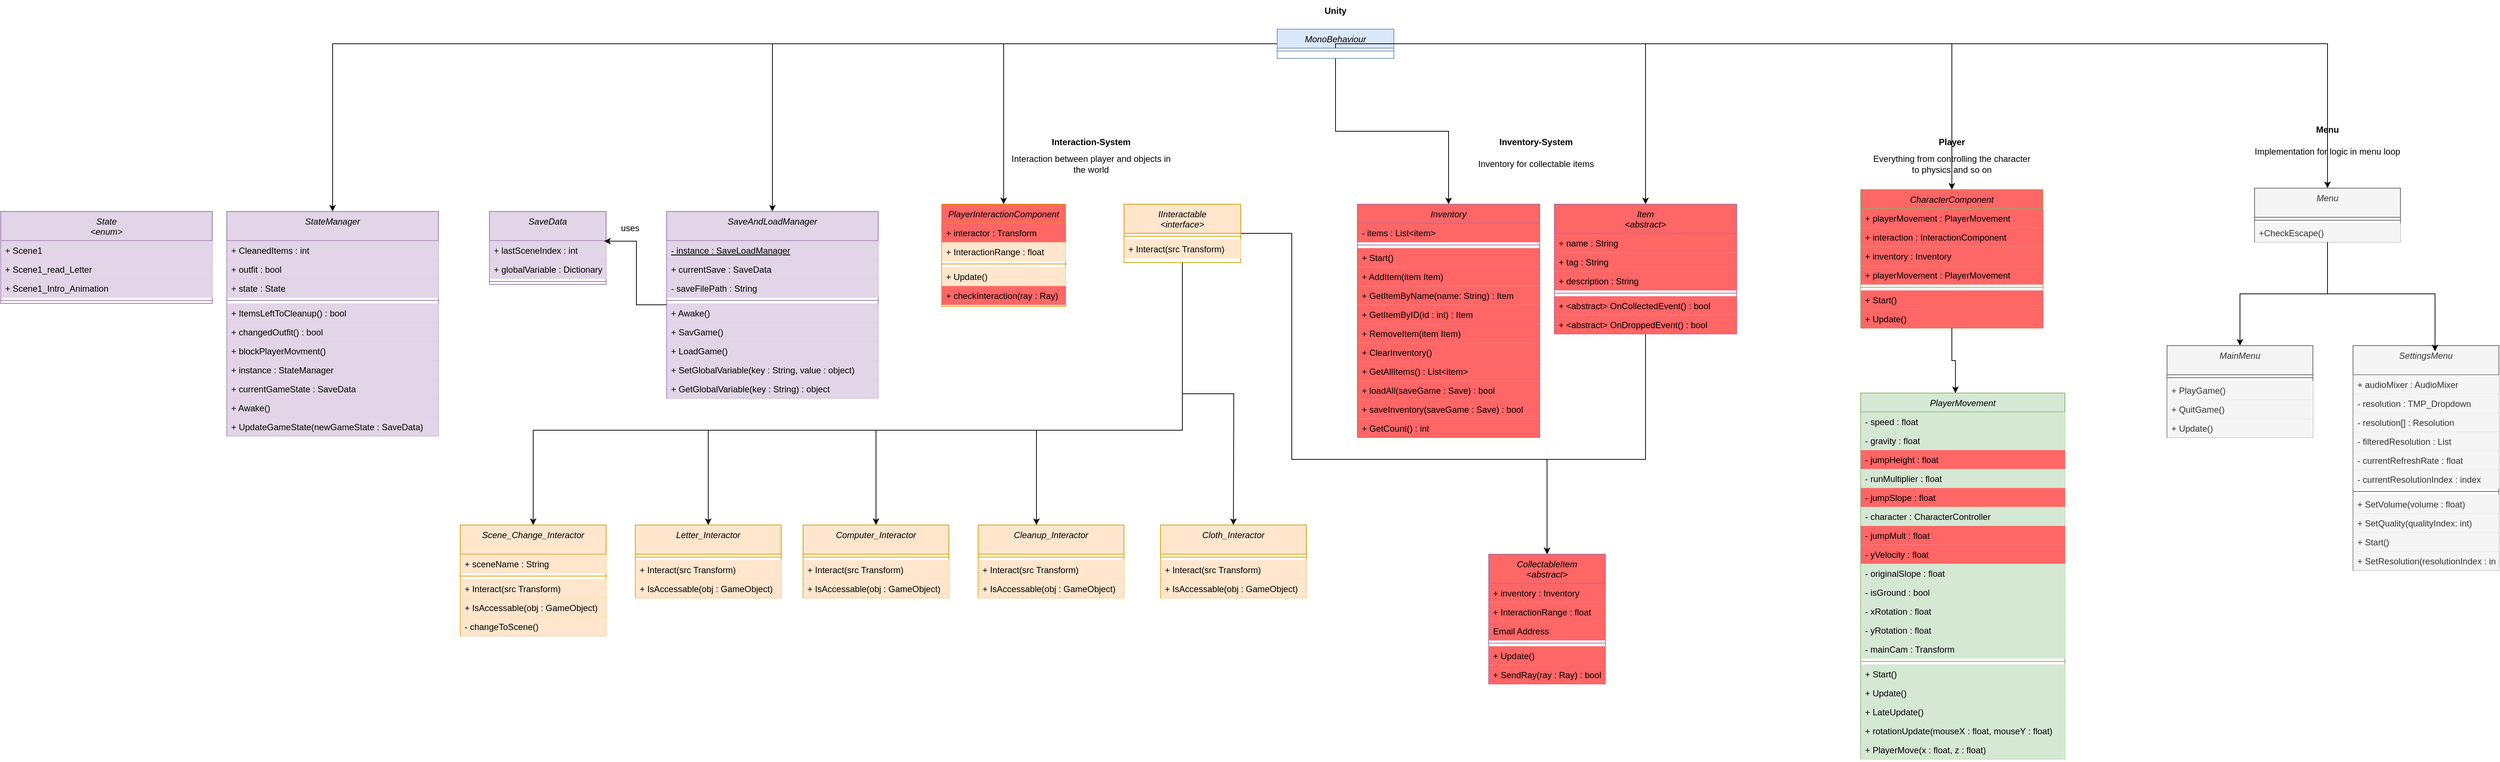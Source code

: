 <mxfile version="24.7.6">
  <diagram id="C5RBs43oDa-KdzZeNtuy" name="Page-1">
    <mxGraphModel dx="4997" dy="1967" grid="1" gridSize="10" guides="1" tooltips="1" connect="1" arrows="1" fold="1" page="1" pageScale="1" pageWidth="827" pageHeight="1169" math="0" shadow="0">
      <root>
        <mxCell id="WIyWlLk6GJQsqaUBKTNV-0" />
        <mxCell id="WIyWlLk6GJQsqaUBKTNV-1" parent="WIyWlLk6GJQsqaUBKTNV-0" />
        <mxCell id="OHMmMJUJzhCGPTBA_zFM-0" value="PlayerInteractionComponent" style="swimlane;fontStyle=2;align=center;verticalAlign=top;childLayout=stackLayout;horizontal=1;startSize=26;horizontalStack=0;resizeParent=1;resizeLast=0;collapsible=1;marginBottom=0;rounded=0;shadow=0;strokeWidth=1;fillColor=#FF6666;strokeColor=#d79b00;" parent="WIyWlLk6GJQsqaUBKTNV-1" vertex="1">
          <mxGeometry x="70" y="910" width="170" height="140" as="geometry">
            <mxRectangle x="230" y="140" width="160" height="26" as="alternateBounds" />
          </mxGeometry>
        </mxCell>
        <mxCell id="OHMmMJUJzhCGPTBA_zFM-1" value="+ interactor : Transform" style="text;align=left;verticalAlign=top;spacingLeft=4;spacingRight=4;overflow=hidden;rotatable=0;points=[[0,0.5],[1,0.5]];portConstraint=eastwest;fillColor=#FF6666;strokeColor=#d79b00;strokeWidth=0;" parent="OHMmMJUJzhCGPTBA_zFM-0" vertex="1">
          <mxGeometry y="26" width="170" height="26" as="geometry" />
        </mxCell>
        <mxCell id="OHMmMJUJzhCGPTBA_zFM-2" value="+ InteractionRange : float" style="text;align=left;verticalAlign=top;spacingLeft=4;spacingRight=4;overflow=hidden;rotatable=0;points=[[0,0.5],[1,0.5]];portConstraint=eastwest;rounded=0;shadow=0;html=0;fillColor=#ffe6cc;strokeColor=#d79b00;strokeWidth=0;" parent="OHMmMJUJzhCGPTBA_zFM-0" vertex="1">
          <mxGeometry y="52" width="170" height="26" as="geometry" />
        </mxCell>
        <mxCell id="OHMmMJUJzhCGPTBA_zFM-4" value="" style="line;html=1;strokeWidth=1;align=left;verticalAlign=middle;spacingTop=-1;spacingLeft=3;spacingRight=3;rotatable=0;labelPosition=right;points=[];portConstraint=eastwest;fillColor=#ffe6cc;strokeColor=#d79b00;" parent="OHMmMJUJzhCGPTBA_zFM-0" vertex="1">
          <mxGeometry y="78" width="170" height="8" as="geometry" />
        </mxCell>
        <mxCell id="OHMmMJUJzhCGPTBA_zFM-5" value="+ Update()" style="text;align=left;verticalAlign=top;spacingLeft=4;spacingRight=4;overflow=hidden;rotatable=0;points=[[0,0.5],[1,0.5]];portConstraint=eastwest;fillColor=#ffe6cc;strokeColor=#d79b00;strokeWidth=0;" parent="OHMmMJUJzhCGPTBA_zFM-0" vertex="1">
          <mxGeometry y="86" width="170" height="26" as="geometry" />
        </mxCell>
        <mxCell id="OHMmMJUJzhCGPTBA_zFM-7" value="+ checkInteraction(ray : Ray)" style="text;align=left;verticalAlign=top;spacingLeft=4;spacingRight=4;overflow=hidden;rotatable=0;points=[[0,0.5],[1,0.5]];portConstraint=eastwest;fillColor=#FF6666;strokeColor=#d79b00;strokeWidth=0;" parent="OHMmMJUJzhCGPTBA_zFM-0" vertex="1">
          <mxGeometry y="112" width="170" height="26" as="geometry" />
        </mxCell>
        <mxCell id="OHMmMJUJzhCGPTBA_zFM-6" value="Interaction-System" style="text;html=1;align=center;verticalAlign=middle;whiteSpace=wrap;rounded=0;fontStyle=1" parent="WIyWlLk6GJQsqaUBKTNV-1" vertex="1">
          <mxGeometry x="190" y="810" width="170" height="30" as="geometry" />
        </mxCell>
        <mxCell id="OHMmMJUJzhCGPTBA_zFM-15" style="edgeStyle=orthogonalEdgeStyle;rounded=0;orthogonalLoop=1;jettySize=auto;html=1;" parent="WIyWlLk6GJQsqaUBKTNV-1" source="OHMmMJUJzhCGPTBA_zFM-8" target="OHMmMJUJzhCGPTBA_zFM-0" edge="1">
          <mxGeometry relative="1" as="geometry" />
        </mxCell>
        <mxCell id="OHMmMJUJzhCGPTBA_zFM-50" style="edgeStyle=orthogonalEdgeStyle;rounded=0;orthogonalLoop=1;jettySize=auto;html=1;" parent="WIyWlLk6GJQsqaUBKTNV-1" source="OHMmMJUJzhCGPTBA_zFM-8" target="OHMmMJUJzhCGPTBA_zFM-29" edge="1">
          <mxGeometry relative="1" as="geometry" />
        </mxCell>
        <mxCell id="OHMmMJUJzhCGPTBA_zFM-61" style="edgeStyle=orthogonalEdgeStyle;rounded=0;orthogonalLoop=1;jettySize=auto;html=1;" parent="WIyWlLk6GJQsqaUBKTNV-1" source="OHMmMJUJzhCGPTBA_zFM-8" target="OHMmMJUJzhCGPTBA_zFM-36" edge="1">
          <mxGeometry relative="1" as="geometry" />
        </mxCell>
        <mxCell id="OHMmMJUJzhCGPTBA_zFM-85" style="edgeStyle=orthogonalEdgeStyle;rounded=0;orthogonalLoop=1;jettySize=auto;html=1;" parent="WIyWlLk6GJQsqaUBKTNV-1" source="OHMmMJUJzhCGPTBA_zFM-8" target="OHMmMJUJzhCGPTBA_zFM-69" edge="1">
          <mxGeometry relative="1" as="geometry" />
        </mxCell>
        <mxCell id="FouDV8sX9tt74fb2Loey-64" style="edgeStyle=orthogonalEdgeStyle;rounded=0;orthogonalLoop=1;jettySize=auto;html=1;entryX=0.5;entryY=0;entryDx=0;entryDy=0;" edge="1" parent="WIyWlLk6GJQsqaUBKTNV-1" source="OHMmMJUJzhCGPTBA_zFM-8" target="FouDV8sX9tt74fb2Loey-51">
          <mxGeometry relative="1" as="geometry" />
        </mxCell>
        <mxCell id="FouDV8sX9tt74fb2Loey-100" style="edgeStyle=orthogonalEdgeStyle;rounded=0;orthogonalLoop=1;jettySize=auto;html=1;entryX=0.5;entryY=0;entryDx=0;entryDy=0;" edge="1" parent="WIyWlLk6GJQsqaUBKTNV-1" source="OHMmMJUJzhCGPTBA_zFM-8" target="FouDV8sX9tt74fb2Loey-78">
          <mxGeometry relative="1" as="geometry" />
        </mxCell>
        <mxCell id="OHMmMJUJzhCGPTBA_zFM-8" value="MonoBehaviour" style="swimlane;fontStyle=2;align=center;verticalAlign=top;childLayout=stackLayout;horizontal=1;startSize=26;horizontalStack=0;resizeParent=1;resizeLast=0;collapsible=1;marginBottom=0;rounded=0;shadow=0;strokeWidth=1;fillColor=#dae8fc;strokeColor=#6c8ebf;" parent="WIyWlLk6GJQsqaUBKTNV-1" vertex="1">
          <mxGeometry x="530" y="670" width="160" height="40" as="geometry">
            <mxRectangle x="230" y="140" width="160" height="26" as="alternateBounds" />
          </mxGeometry>
        </mxCell>
        <mxCell id="OHMmMJUJzhCGPTBA_zFM-12" value="" style="line;html=1;strokeWidth=1;align=left;verticalAlign=middle;spacingTop=-1;spacingLeft=3;spacingRight=3;rotatable=0;labelPosition=right;points=[];portConstraint=eastwest;fillColor=#dae8fc;strokeColor=#6c8ebf;" parent="OHMmMJUJzhCGPTBA_zFM-8" vertex="1">
          <mxGeometry y="26" width="160" height="8" as="geometry" />
        </mxCell>
        <mxCell id="OHMmMJUJzhCGPTBA_zFM-60" style="edgeStyle=orthogonalEdgeStyle;rounded=0;orthogonalLoop=1;jettySize=auto;html=1;" parent="WIyWlLk6GJQsqaUBKTNV-1" source="OHMmMJUJzhCGPTBA_zFM-16" target="OHMmMJUJzhCGPTBA_zFM-43" edge="1">
          <mxGeometry relative="1" as="geometry">
            <Array as="points">
              <mxPoint x="550" y="950" />
              <mxPoint x="550" y="1260" />
              <mxPoint x="900" y="1260" />
            </Array>
          </mxGeometry>
        </mxCell>
        <mxCell id="FouDV8sX9tt74fb2Loey-3" style="edgeStyle=orthogonalEdgeStyle;rounded=0;orthogonalLoop=1;jettySize=auto;html=1;" edge="1" parent="WIyWlLk6GJQsqaUBKTNV-1" source="OHMmMJUJzhCGPTBA_zFM-16" target="FouDV8sX9tt74fb2Loey-0">
          <mxGeometry relative="1" as="geometry">
            <Array as="points">
              <mxPoint x="400" y="1220" />
              <mxPoint x="200" y="1220" />
            </Array>
          </mxGeometry>
        </mxCell>
        <mxCell id="FouDV8sX9tt74fb2Loey-4" style="edgeStyle=orthogonalEdgeStyle;rounded=0;orthogonalLoop=1;jettySize=auto;html=1;" edge="1" parent="WIyWlLk6GJQsqaUBKTNV-1" source="OHMmMJUJzhCGPTBA_zFM-16">
          <mxGeometry relative="1" as="geometry">
            <mxPoint x="470" y="1350" as="targetPoint" />
          </mxGeometry>
        </mxCell>
        <mxCell id="FouDV8sX9tt74fb2Loey-14" style="edgeStyle=orthogonalEdgeStyle;rounded=0;orthogonalLoop=1;jettySize=auto;html=1;" edge="1" parent="WIyWlLk6GJQsqaUBKTNV-1" source="OHMmMJUJzhCGPTBA_zFM-16" target="FouDV8sX9tt74fb2Loey-10">
          <mxGeometry relative="1" as="geometry">
            <Array as="points">
              <mxPoint x="400" y="1220" />
              <mxPoint x="-20" y="1220" />
            </Array>
          </mxGeometry>
        </mxCell>
        <mxCell id="FouDV8sX9tt74fb2Loey-19" style="edgeStyle=orthogonalEdgeStyle;rounded=0;orthogonalLoop=1;jettySize=auto;html=1;" edge="1" parent="WIyWlLk6GJQsqaUBKTNV-1" source="OHMmMJUJzhCGPTBA_zFM-16" target="FouDV8sX9tt74fb2Loey-15">
          <mxGeometry relative="1" as="geometry">
            <Array as="points">
              <mxPoint x="400" y="1220" />
              <mxPoint x="-250" y="1220" />
            </Array>
          </mxGeometry>
        </mxCell>
        <mxCell id="FouDV8sX9tt74fb2Loey-24" style="edgeStyle=orthogonalEdgeStyle;rounded=0;orthogonalLoop=1;jettySize=auto;html=1;entryX=0.5;entryY=0;entryDx=0;entryDy=0;" edge="1" parent="WIyWlLk6GJQsqaUBKTNV-1" source="OHMmMJUJzhCGPTBA_zFM-16" target="FouDV8sX9tt74fb2Loey-20">
          <mxGeometry relative="1" as="geometry">
            <Array as="points">
              <mxPoint x="400" y="1220" />
              <mxPoint x="-490" y="1220" />
            </Array>
          </mxGeometry>
        </mxCell>
        <mxCell id="OHMmMJUJzhCGPTBA_zFM-16" value="IInteractable&#xa;&lt;interface&gt;" style="swimlane;fontStyle=2;align=center;verticalAlign=top;childLayout=stackLayout;horizontal=1;startSize=40;horizontalStack=0;resizeParent=1;resizeLast=0;collapsible=1;marginBottom=0;rounded=0;shadow=0;strokeWidth=1;fillColor=#ffe6cc;strokeColor=#d79b00;" parent="WIyWlLk6GJQsqaUBKTNV-1" vertex="1">
          <mxGeometry x="320" y="910" width="160" height="80" as="geometry">
            <mxRectangle x="230" y="140" width="160" height="26" as="alternateBounds" />
          </mxGeometry>
        </mxCell>
        <mxCell id="OHMmMJUJzhCGPTBA_zFM-20" value="" style="line;html=1;strokeWidth=1;align=left;verticalAlign=middle;spacingTop=-1;spacingLeft=3;spacingRight=3;rotatable=0;labelPosition=right;points=[];portConstraint=eastwest;fillColor=#ffe6cc;strokeColor=#d79b00;" parent="OHMmMJUJzhCGPTBA_zFM-16" vertex="1">
          <mxGeometry y="40" width="160" height="8" as="geometry" />
        </mxCell>
        <mxCell id="OHMmMJUJzhCGPTBA_zFM-21" value="+ Interact(src Transform)" style="text;align=left;verticalAlign=top;spacingLeft=4;spacingRight=4;overflow=hidden;rotatable=0;points=[[0,0.5],[1,0.5]];portConstraint=eastwest;fillColor=#ffe6cc;strokeColor=#d79b00;strokeWidth=0;" parent="OHMmMJUJzhCGPTBA_zFM-16" vertex="1">
          <mxGeometry y="48" width="160" height="26" as="geometry" />
        </mxCell>
        <mxCell id="OHMmMJUJzhCGPTBA_zFM-28" value="Inventory-System" style="text;html=1;align=center;verticalAlign=middle;whiteSpace=wrap;rounded=0;fontStyle=1" parent="WIyWlLk6GJQsqaUBKTNV-1" vertex="1">
          <mxGeometry x="800" y="810" width="170" height="30" as="geometry" />
        </mxCell>
        <mxCell id="OHMmMJUJzhCGPTBA_zFM-29" value="Inventory" style="swimlane;fontStyle=2;align=center;verticalAlign=top;childLayout=stackLayout;horizontal=1;startSize=26;horizontalStack=0;resizeParent=1;resizeLast=0;collapsible=1;marginBottom=0;rounded=0;shadow=0;strokeWidth=1;fillColor=#FF6666;strokeColor=#9673a6;" parent="WIyWlLk6GJQsqaUBKTNV-1" vertex="1">
          <mxGeometry x="640" y="910" width="250" height="320" as="geometry">
            <mxRectangle x="230" y="140" width="160" height="26" as="alternateBounds" />
          </mxGeometry>
        </mxCell>
        <mxCell id="OHMmMJUJzhCGPTBA_zFM-30" value="- items : List&lt;item&gt;" style="text;align=left;verticalAlign=top;spacingLeft=4;spacingRight=4;overflow=hidden;rotatable=0;points=[[0,0.5],[1,0.5]];portConstraint=eastwest;fillColor=#FF6666;strokeColor=#9673a6;strokeWidth=0;" parent="OHMmMJUJzhCGPTBA_zFM-29" vertex="1">
          <mxGeometry y="26" width="250" height="26" as="geometry" />
        </mxCell>
        <mxCell id="OHMmMJUJzhCGPTBA_zFM-33" value="" style="line;html=1;strokeWidth=1;align=left;verticalAlign=middle;spacingTop=-1;spacingLeft=3;spacingRight=3;rotatable=0;labelPosition=right;points=[];portConstraint=eastwest;fillColor=#FF6666;strokeColor=#9673a6;" parent="OHMmMJUJzhCGPTBA_zFM-29" vertex="1">
          <mxGeometry y="52" width="250" height="8" as="geometry" />
        </mxCell>
        <mxCell id="OHMmMJUJzhCGPTBA_zFM-34" value="+ Start()" style="text;align=left;verticalAlign=top;spacingLeft=4;spacingRight=4;overflow=hidden;rotatable=0;points=[[0,0.5],[1,0.5]];portConstraint=eastwest;fillColor=#FF6666;strokeColor=#9673a6;strokeWidth=0;" parent="OHMmMJUJzhCGPTBA_zFM-29" vertex="1">
          <mxGeometry y="60" width="250" height="26" as="geometry" />
        </mxCell>
        <mxCell id="OHMmMJUJzhCGPTBA_zFM-35" value="+ AddItem(item Item)" style="text;align=left;verticalAlign=top;spacingLeft=4;spacingRight=4;overflow=hidden;rotatable=0;points=[[0,0.5],[1,0.5]];portConstraint=eastwest;fillColor=#FF6666;strokeColor=#9673a6;strokeWidth=0;" parent="OHMmMJUJzhCGPTBA_zFM-29" vertex="1">
          <mxGeometry y="86" width="250" height="26" as="geometry" />
        </mxCell>
        <mxCell id="OHMmMJUJzhCGPTBA_zFM-56" value="+ GetItemByName(name: String) : Item" style="text;align=left;verticalAlign=top;spacingLeft=4;spacingRight=4;overflow=hidden;rotatable=0;points=[[0,0.5],[1,0.5]];portConstraint=eastwest;fillColor=#FF6666;strokeColor=#9673a6;strokeWidth=0;" parent="OHMmMJUJzhCGPTBA_zFM-29" vertex="1">
          <mxGeometry y="112" width="250" height="26" as="geometry" />
        </mxCell>
        <mxCell id="OHMmMJUJzhCGPTBA_zFM-57" value="+ GetItemByID(id : int) : Item" style="text;align=left;verticalAlign=top;spacingLeft=4;spacingRight=4;overflow=hidden;rotatable=0;points=[[0,0.5],[1,0.5]];portConstraint=eastwest;fillColor=#FF6666;strokeColor=#9673a6;strokeWidth=0;" parent="OHMmMJUJzhCGPTBA_zFM-29" vertex="1">
          <mxGeometry y="138" width="250" height="26" as="geometry" />
        </mxCell>
        <mxCell id="OHMmMJUJzhCGPTBA_zFM-51" value="+ RemoveItem(item Item)" style="text;align=left;verticalAlign=top;spacingLeft=4;spacingRight=4;overflow=hidden;rotatable=0;points=[[0,0.5],[1,0.5]];portConstraint=eastwest;fillColor=#FF6666;strokeColor=#9673a6;strokeWidth=0;" parent="OHMmMJUJzhCGPTBA_zFM-29" vertex="1">
          <mxGeometry y="164" width="250" height="26" as="geometry" />
        </mxCell>
        <mxCell id="OHMmMJUJzhCGPTBA_zFM-53" value="+ ClearInventory()" style="text;align=left;verticalAlign=top;spacingLeft=4;spacingRight=4;overflow=hidden;rotatable=0;points=[[0,0.5],[1,0.5]];portConstraint=eastwest;fillColor=#FF6666;strokeColor=#9673a6;strokeWidth=0;" parent="OHMmMJUJzhCGPTBA_zFM-29" vertex="1">
          <mxGeometry y="190" width="250" height="26" as="geometry" />
        </mxCell>
        <mxCell id="OHMmMJUJzhCGPTBA_zFM-54" value="+ GetAllItems() : List&lt;item&gt;" style="text;align=left;verticalAlign=top;spacingLeft=4;spacingRight=4;overflow=hidden;rotatable=0;points=[[0,0.5],[1,0.5]];portConstraint=eastwest;fillColor=#FF6666;strokeColor=#9673a6;strokeWidth=0;" parent="OHMmMJUJzhCGPTBA_zFM-29" vertex="1">
          <mxGeometry y="216" width="250" height="26" as="geometry" />
        </mxCell>
        <mxCell id="OHMmMJUJzhCGPTBA_zFM-55" value="+ loadAll(saveGame : Save) : bool" style="text;align=left;verticalAlign=top;spacingLeft=4;spacingRight=4;overflow=hidden;rotatable=0;points=[[0,0.5],[1,0.5]];portConstraint=eastwest;fillColor=#FF6666;strokeColor=#9673a6;strokeWidth=0;" parent="OHMmMJUJzhCGPTBA_zFM-29" vertex="1">
          <mxGeometry y="242" width="250" height="26" as="geometry" />
        </mxCell>
        <mxCell id="OHMmMJUJzhCGPTBA_zFM-58" value="+ saveInventory(saveGame : Save) : bool" style="text;align=left;verticalAlign=top;spacingLeft=4;spacingRight=4;overflow=hidden;rotatable=0;points=[[0,0.5],[1,0.5]];portConstraint=eastwest;fillColor=#FF6666;strokeColor=#9673a6;strokeWidth=0;" parent="OHMmMJUJzhCGPTBA_zFM-29" vertex="1">
          <mxGeometry y="268" width="250" height="26" as="geometry" />
        </mxCell>
        <mxCell id="OHMmMJUJzhCGPTBA_zFM-52" value="+ GetCount() : int" style="text;align=left;verticalAlign=top;spacingLeft=4;spacingRight=4;overflow=hidden;rotatable=0;points=[[0,0.5],[1,0.5]];portConstraint=eastwest;fillColor=#FF6666;strokeColor=#9673a6;strokeWidth=0;" parent="OHMmMJUJzhCGPTBA_zFM-29" vertex="1">
          <mxGeometry y="294" width="250" height="26" as="geometry" />
        </mxCell>
        <mxCell id="OHMmMJUJzhCGPTBA_zFM-59" style="edgeStyle=orthogonalEdgeStyle;rounded=0;orthogonalLoop=1;jettySize=auto;html=1;entryX=0.5;entryY=0;entryDx=0;entryDy=0;fillColor=#FF6666;strokeColor=#9673a6;strokeWidth=0;" parent="WIyWlLk6GJQsqaUBKTNV-1" source="OHMmMJUJzhCGPTBA_zFM-36" target="OHMmMJUJzhCGPTBA_zFM-43" edge="1">
          <mxGeometry relative="1" as="geometry" />
        </mxCell>
        <mxCell id="OHMmMJUJzhCGPTBA_zFM-94" style="edgeStyle=orthogonalEdgeStyle;rounded=0;orthogonalLoop=1;jettySize=auto;html=1;fillColor=#FF6666;" parent="WIyWlLk6GJQsqaUBKTNV-1" source="OHMmMJUJzhCGPTBA_zFM-36" target="OHMmMJUJzhCGPTBA_zFM-43" edge="1">
          <mxGeometry relative="1" as="geometry">
            <Array as="points">
              <mxPoint x="1035" y="1260" />
              <mxPoint x="900" y="1260" />
            </Array>
          </mxGeometry>
        </mxCell>
        <mxCell id="OHMmMJUJzhCGPTBA_zFM-36" value="Item&#xa;&lt;abstract&gt;" style="swimlane;fontStyle=2;align=center;verticalAlign=top;childLayout=stackLayout;horizontal=1;startSize=40;horizontalStack=0;resizeParent=1;resizeLast=0;collapsible=1;marginBottom=0;rounded=0;shadow=0;strokeWidth=1;fillColor=#FF6666;strokeColor=#9673a6;" parent="WIyWlLk6GJQsqaUBKTNV-1" vertex="1">
          <mxGeometry x="910" y="910" width="250" height="178" as="geometry">
            <mxRectangle x="230" y="140" width="160" height="26" as="alternateBounds" />
          </mxGeometry>
        </mxCell>
        <mxCell id="OHMmMJUJzhCGPTBA_zFM-37" value="+ name : String" style="text;align=left;verticalAlign=top;spacingLeft=4;spacingRight=4;overflow=hidden;rotatable=0;points=[[0,0.5],[1,0.5]];portConstraint=eastwest;fillColor=#FF6666;strokeColor=#9673a6;strokeWidth=0;" parent="OHMmMJUJzhCGPTBA_zFM-36" vertex="1">
          <mxGeometry y="40" width="250" height="26" as="geometry" />
        </mxCell>
        <mxCell id="OHMmMJUJzhCGPTBA_zFM-38" value="+ tag : String" style="text;align=left;verticalAlign=top;spacingLeft=4;spacingRight=4;overflow=hidden;rotatable=0;points=[[0,0.5],[1,0.5]];portConstraint=eastwest;rounded=0;shadow=0;html=0;fillColor=#FF6666;strokeColor=#9673a6;strokeWidth=0;" parent="OHMmMJUJzhCGPTBA_zFM-36" vertex="1">
          <mxGeometry y="66" width="250" height="26" as="geometry" />
        </mxCell>
        <mxCell id="OHMmMJUJzhCGPTBA_zFM-39" value="+ description : String" style="text;align=left;verticalAlign=top;spacingLeft=4;spacingRight=4;overflow=hidden;rotatable=0;points=[[0,0.5],[1,0.5]];portConstraint=eastwest;rounded=0;shadow=0;html=0;fillColor=#FF6666;strokeColor=#9673a6;strokeWidth=0;" parent="OHMmMJUJzhCGPTBA_zFM-36" vertex="1">
          <mxGeometry y="92" width="250" height="26" as="geometry" />
        </mxCell>
        <mxCell id="OHMmMJUJzhCGPTBA_zFM-40" value="" style="line;html=1;strokeWidth=1;align=left;verticalAlign=middle;spacingTop=-1;spacingLeft=3;spacingRight=3;rotatable=0;labelPosition=right;points=[];portConstraint=eastwest;fillColor=#FF6666;strokeColor=#9673a6;" parent="OHMmMJUJzhCGPTBA_zFM-36" vertex="1">
          <mxGeometry y="118" width="250" height="8" as="geometry" />
        </mxCell>
        <mxCell id="OHMmMJUJzhCGPTBA_zFM-41" value="+ &lt;abstract&gt; OnCollectedEvent() : bool" style="text;align=left;verticalAlign=top;spacingLeft=4;spacingRight=4;overflow=hidden;rotatable=0;points=[[0,0.5],[1,0.5]];portConstraint=eastwest;fillColor=#FF6666;strokeColor=#9673a6;strokeWidth=0;" parent="OHMmMJUJzhCGPTBA_zFM-36" vertex="1">
          <mxGeometry y="126" width="250" height="26" as="geometry" />
        </mxCell>
        <mxCell id="OHMmMJUJzhCGPTBA_zFM-42" value="+ &lt;abstract&gt; OnDroppedEvent() : bool" style="text;align=left;verticalAlign=top;spacingLeft=4;spacingRight=4;overflow=hidden;rotatable=0;points=[[0,0.5],[1,0.5]];portConstraint=eastwest;fillColor=#FF6666;strokeColor=#9673a6;strokeWidth=0;" parent="OHMmMJUJzhCGPTBA_zFM-36" vertex="1">
          <mxGeometry y="152" width="250" height="26" as="geometry" />
        </mxCell>
        <mxCell id="OHMmMJUJzhCGPTBA_zFM-43" value="CollectableItem&#xa;&lt;abstract&gt;" style="swimlane;fontStyle=2;align=center;verticalAlign=top;childLayout=stackLayout;horizontal=1;startSize=40;horizontalStack=0;resizeParent=1;resizeLast=0;collapsible=1;marginBottom=0;rounded=0;shadow=0;strokeWidth=1;fillColor=#FF6666;strokeColor=#9673a6;" parent="WIyWlLk6GJQsqaUBKTNV-1" vertex="1">
          <mxGeometry x="820" y="1390" width="160" height="178" as="geometry">
            <mxRectangle x="230" y="140" width="160" height="26" as="alternateBounds" />
          </mxGeometry>
        </mxCell>
        <mxCell id="OHMmMJUJzhCGPTBA_zFM-44" value="+ inventory : Inventory" style="text;align=left;verticalAlign=top;spacingLeft=4;spacingRight=4;overflow=hidden;rotatable=0;points=[[0,0.5],[1,0.5]];portConstraint=eastwest;fillColor=#FF6666;strokeColor=#9673a6;strokeWidth=0;" parent="OHMmMJUJzhCGPTBA_zFM-43" vertex="1">
          <mxGeometry y="40" width="160" height="26" as="geometry" />
        </mxCell>
        <mxCell id="OHMmMJUJzhCGPTBA_zFM-45" value="+ InteractionRange : float" style="text;align=left;verticalAlign=top;spacingLeft=4;spacingRight=4;overflow=hidden;rotatable=0;points=[[0,0.5],[1,0.5]];portConstraint=eastwest;rounded=0;shadow=0;html=0;fillColor=#FF6666;strokeColor=#9673a6;strokeWidth=0;" parent="OHMmMJUJzhCGPTBA_zFM-43" vertex="1">
          <mxGeometry y="66" width="160" height="26" as="geometry" />
        </mxCell>
        <mxCell id="OHMmMJUJzhCGPTBA_zFM-46" value="Email Address" style="text;align=left;verticalAlign=top;spacingLeft=4;spacingRight=4;overflow=hidden;rotatable=0;points=[[0,0.5],[1,0.5]];portConstraint=eastwest;rounded=0;shadow=0;html=0;fillColor=#FF6666;strokeColor=#9673a6;strokeWidth=0;" parent="OHMmMJUJzhCGPTBA_zFM-43" vertex="1">
          <mxGeometry y="92" width="160" height="26" as="geometry" />
        </mxCell>
        <mxCell id="OHMmMJUJzhCGPTBA_zFM-47" value="" style="line;html=1;strokeWidth=1;align=left;verticalAlign=middle;spacingTop=-1;spacingLeft=3;spacingRight=3;rotatable=0;labelPosition=right;points=[];portConstraint=eastwest;fillColor=#FF6666;strokeColor=#9673a6;" parent="OHMmMJUJzhCGPTBA_zFM-43" vertex="1">
          <mxGeometry y="118" width="160" height="8" as="geometry" />
        </mxCell>
        <mxCell id="OHMmMJUJzhCGPTBA_zFM-48" value="+ Update()" style="text;align=left;verticalAlign=top;spacingLeft=4;spacingRight=4;overflow=hidden;rotatable=0;points=[[0,0.5],[1,0.5]];portConstraint=eastwest;fillColor=#FF6666;strokeColor=#9673a6;strokeWidth=0;" parent="OHMmMJUJzhCGPTBA_zFM-43" vertex="1">
          <mxGeometry y="126" width="160" height="26" as="geometry" />
        </mxCell>
        <mxCell id="OHMmMJUJzhCGPTBA_zFM-49" value="+ SendRay(ray : Ray) : bool" style="text;align=left;verticalAlign=top;spacingLeft=4;spacingRight=4;overflow=hidden;rotatable=0;points=[[0,0.5],[1,0.5]];portConstraint=eastwest;fillColor=#FF6666;strokeColor=#9673a6;strokeWidth=0;" parent="OHMmMJUJzhCGPTBA_zFM-43" vertex="1">
          <mxGeometry y="152" width="160" height="26" as="geometry" />
        </mxCell>
        <mxCell id="OHMmMJUJzhCGPTBA_zFM-62" value="Menu" style="text;html=1;align=center;verticalAlign=middle;whiteSpace=wrap;rounded=0;fontStyle=1" parent="WIyWlLk6GJQsqaUBKTNV-1" vertex="1">
          <mxGeometry x="1885" y="793" width="170" height="30" as="geometry" />
        </mxCell>
        <mxCell id="OHMmMJUJzhCGPTBA_zFM-63" value="Interaction between player and objects in the world" style="text;html=1;align=center;verticalAlign=middle;whiteSpace=wrap;rounded=0;" parent="WIyWlLk6GJQsqaUBKTNV-1" vertex="1">
          <mxGeometry x="160" y="840" width="230" height="30" as="geometry" />
        </mxCell>
        <mxCell id="OHMmMJUJzhCGPTBA_zFM-64" value="Inventory for collectable items" style="text;html=1;align=center;verticalAlign=middle;whiteSpace=wrap;rounded=0;" parent="WIyWlLk6GJQsqaUBKTNV-1" vertex="1">
          <mxGeometry x="770" y="840" width="230" height="30" as="geometry" />
        </mxCell>
        <mxCell id="OHMmMJUJzhCGPTBA_zFM-65" value="Implementation for logic in menu loop" style="text;html=1;align=center;verticalAlign=middle;whiteSpace=wrap;rounded=0;" parent="WIyWlLk6GJQsqaUBKTNV-1" vertex="1">
          <mxGeometry x="1855" y="823" width="230" height="30" as="geometry" />
        </mxCell>
        <mxCell id="OHMmMJUJzhCGPTBA_zFM-66" value="Unity" style="text;html=1;align=center;verticalAlign=middle;whiteSpace=wrap;rounded=0;fontStyle=1" parent="WIyWlLk6GJQsqaUBKTNV-1" vertex="1">
          <mxGeometry x="525" y="630" width="170" height="30" as="geometry" />
        </mxCell>
        <mxCell id="OHMmMJUJzhCGPTBA_zFM-67" value="Player" style="text;html=1;align=center;verticalAlign=middle;whiteSpace=wrap;rounded=0;fontStyle=1" parent="WIyWlLk6GJQsqaUBKTNV-1" vertex="1">
          <mxGeometry x="1370" y="810" width="170" height="30" as="geometry" />
        </mxCell>
        <mxCell id="OHMmMJUJzhCGPTBA_zFM-68" value="Everything from controlling the character to physics and so on" style="text;html=1;align=center;verticalAlign=middle;whiteSpace=wrap;rounded=0;" parent="WIyWlLk6GJQsqaUBKTNV-1" vertex="1">
          <mxGeometry x="1340" y="840" width="230" height="30" as="geometry" />
        </mxCell>
        <mxCell id="OHMmMJUJzhCGPTBA_zFM-69" value="CharacterComponent" style="swimlane;fontStyle=2;align=center;verticalAlign=top;childLayout=stackLayout;horizontal=1;startSize=26;horizontalStack=0;resizeParent=1;resizeLast=0;collapsible=1;marginBottom=0;rounded=0;shadow=0;strokeWidth=1;fillColor=#FF6666;strokeColor=#82b366;" parent="WIyWlLk6GJQsqaUBKTNV-1" vertex="1">
          <mxGeometry x="1330" y="890" width="250" height="190" as="geometry">
            <mxRectangle x="230" y="140" width="160" height="26" as="alternateBounds" />
          </mxGeometry>
        </mxCell>
        <mxCell id="OHMmMJUJzhCGPTBA_zFM-70" value="+ playerMovement : PlayerMovement" style="text;align=left;verticalAlign=top;spacingLeft=4;spacingRight=4;overflow=hidden;rotatable=0;points=[[0,0.5],[1,0.5]];portConstraint=eastwest;fillColor=#FF6666;strokeColor=#82b366;strokeWidth=0;" parent="OHMmMJUJzhCGPTBA_zFM-69" vertex="1">
          <mxGeometry y="26" width="250" height="26" as="geometry" />
        </mxCell>
        <mxCell id="OHMmMJUJzhCGPTBA_zFM-83" value="+ interaction : InteractionComponent" style="text;align=left;verticalAlign=top;spacingLeft=4;spacingRight=4;overflow=hidden;rotatable=0;points=[[0,0.5],[1,0.5]];portConstraint=eastwest;fillColor=#FF6666;strokeColor=#82b366;strokeWidth=0;" parent="OHMmMJUJzhCGPTBA_zFM-69" vertex="1">
          <mxGeometry y="52" width="250" height="26" as="geometry" />
        </mxCell>
        <mxCell id="OHMmMJUJzhCGPTBA_zFM-84" value="+ inventory : Inventory" style="text;align=left;verticalAlign=top;spacingLeft=4;spacingRight=4;overflow=hidden;rotatable=0;points=[[0,0.5],[1,0.5]];portConstraint=eastwest;fillColor=#FF6666;strokeColor=#82b366;strokeWidth=0;" parent="OHMmMJUJzhCGPTBA_zFM-69" vertex="1">
          <mxGeometry y="78" width="250" height="26" as="geometry" />
        </mxCell>
        <mxCell id="OHMmMJUJzhCGPTBA_zFM-82" value="+ playerMovement : PlayerMovement" style="text;align=left;verticalAlign=top;spacingLeft=4;spacingRight=4;overflow=hidden;rotatable=0;points=[[0,0.5],[1,0.5]];portConstraint=eastwest;fillColor=#FF6666;strokeColor=#82b366;strokeWidth=0;" parent="OHMmMJUJzhCGPTBA_zFM-69" vertex="1">
          <mxGeometry y="104" width="250" height="26" as="geometry" />
        </mxCell>
        <mxCell id="OHMmMJUJzhCGPTBA_zFM-71" value="" style="line;html=1;strokeWidth=1;align=left;verticalAlign=middle;spacingTop=-1;spacingLeft=3;spacingRight=3;rotatable=0;labelPosition=right;points=[];portConstraint=eastwest;fillColor=#FF6666;strokeColor=#82b366;" parent="OHMmMJUJzhCGPTBA_zFM-69" vertex="1">
          <mxGeometry y="130" width="250" height="8" as="geometry" />
        </mxCell>
        <mxCell id="OHMmMJUJzhCGPTBA_zFM-72" value="+ Start()" style="text;align=left;verticalAlign=top;spacingLeft=4;spacingRight=4;overflow=hidden;rotatable=0;points=[[0,0.5],[1,0.5]];portConstraint=eastwest;fillColor=#FF6666;strokeColor=#82b366;strokeWidth=0;" parent="OHMmMJUJzhCGPTBA_zFM-69" vertex="1">
          <mxGeometry y="138" width="250" height="26" as="geometry" />
        </mxCell>
        <mxCell id="OHMmMJUJzhCGPTBA_zFM-73" value="+ Update()" style="text;align=left;verticalAlign=top;spacingLeft=4;spacingRight=4;overflow=hidden;rotatable=0;points=[[0,0.5],[1,0.5]];portConstraint=eastwest;fillColor=#FF6666;strokeColor=#82b366;strokeWidth=0;" parent="OHMmMJUJzhCGPTBA_zFM-69" vertex="1">
          <mxGeometry y="164" width="250" height="26" as="geometry" />
        </mxCell>
        <mxCell id="OHMmMJUJzhCGPTBA_zFM-86" value="PlayerMovement" style="swimlane;fontStyle=2;align=center;verticalAlign=top;childLayout=stackLayout;horizontal=1;startSize=26;horizontalStack=0;resizeParent=1;resizeLast=0;collapsible=1;marginBottom=0;rounded=0;shadow=0;strokeWidth=1;fillColor=#d5e8d4;strokeColor=#82b366;" parent="WIyWlLk6GJQsqaUBKTNV-1" vertex="1">
          <mxGeometry x="1330" y="1169" width="280" height="502" as="geometry">
            <mxRectangle x="230" y="140" width="160" height="26" as="alternateBounds" />
          </mxGeometry>
        </mxCell>
        <mxCell id="OHMmMJUJzhCGPTBA_zFM-87" value="- speed : float" style="text;align=left;verticalAlign=top;spacingLeft=4;spacingRight=4;overflow=hidden;rotatable=0;points=[[0,0.5],[1,0.5]];portConstraint=eastwest;fillColor=#d5e8d4;strokeColor=#82b366;strokeWidth=0;" parent="OHMmMJUJzhCGPTBA_zFM-86" vertex="1">
          <mxGeometry y="26" width="280" height="26" as="geometry" />
        </mxCell>
        <mxCell id="OHMmMJUJzhCGPTBA_zFM-88" value="- gravity : float" style="text;align=left;verticalAlign=top;spacingLeft=4;spacingRight=4;overflow=hidden;rotatable=0;points=[[0,0.5],[1,0.5]];portConstraint=eastwest;fillColor=#d5e8d4;strokeColor=#82b366;strokeWidth=0;" parent="OHMmMJUJzhCGPTBA_zFM-86" vertex="1">
          <mxGeometry y="52" width="280" height="26" as="geometry" />
        </mxCell>
        <mxCell id="OHMmMJUJzhCGPTBA_zFM-89" value="- jumpHeight : float" style="text;align=left;verticalAlign=top;spacingLeft=4;spacingRight=4;overflow=hidden;rotatable=0;points=[[0,0.5],[1,0.5]];portConstraint=eastwest;fillColor=#FF6666;strokeColor=#82b366;strokeWidth=0;" parent="OHMmMJUJzhCGPTBA_zFM-86" vertex="1">
          <mxGeometry y="78" width="280" height="26" as="geometry" />
        </mxCell>
        <mxCell id="OHMmMJUJzhCGPTBA_zFM-95" value="- runMultiplier : float" style="text;align=left;verticalAlign=top;spacingLeft=4;spacingRight=4;overflow=hidden;rotatable=0;points=[[0,0.5],[1,0.5]];portConstraint=eastwest;fillColor=#d5e8d4;strokeColor=#82b366;strokeWidth=0;" parent="OHMmMJUJzhCGPTBA_zFM-86" vertex="1">
          <mxGeometry y="104" width="280" height="26" as="geometry" />
        </mxCell>
        <mxCell id="OHMmMJUJzhCGPTBA_zFM-90" value="- jumpSlope : float" style="text;align=left;verticalAlign=top;spacingLeft=4;spacingRight=4;overflow=hidden;rotatable=0;points=[[0,0.5],[1,0.5]];portConstraint=eastwest;fillColor=#FF6666;strokeColor=#82b366;strokeWidth=0;" parent="OHMmMJUJzhCGPTBA_zFM-86" vertex="1">
          <mxGeometry y="130" width="280" height="26" as="geometry" />
        </mxCell>
        <mxCell id="F1HSSt5OaTNB4dRC-KFn-1" value="- character : CharacterController" style="text;align=left;verticalAlign=top;spacingLeft=4;spacingRight=4;overflow=hidden;rotatable=0;points=[[0,0.5],[1,0.5]];portConstraint=eastwest;fillColor=#d5e8d4;strokeColor=#82b366;strokeWidth=0;" parent="OHMmMJUJzhCGPTBA_zFM-86" vertex="1">
          <mxGeometry y="156" width="280" height="26" as="geometry" />
        </mxCell>
        <mxCell id="F1HSSt5OaTNB4dRC-KFn-4" value="- jumpMult : float   " style="text;align=left;verticalAlign=top;spacingLeft=4;spacingRight=4;overflow=hidden;rotatable=0;points=[[0,0.5],[1,0.5]];portConstraint=eastwest;fillColor=#FF6666;strokeColor=#82b366;strokeWidth=0;" parent="OHMmMJUJzhCGPTBA_zFM-86" vertex="1">
          <mxGeometry y="182" width="280" height="26" as="geometry" />
        </mxCell>
        <mxCell id="F1HSSt5OaTNB4dRC-KFn-3" value="- yVelocity : float" style="text;align=left;verticalAlign=top;spacingLeft=4;spacingRight=4;overflow=hidden;rotatable=0;points=[[0,0.5],[1,0.5]];portConstraint=eastwest;fillColor=#FF6666;strokeColor=#82b366;strokeWidth=0;" parent="OHMmMJUJzhCGPTBA_zFM-86" vertex="1">
          <mxGeometry y="208" width="280" height="26" as="geometry" />
        </mxCell>
        <mxCell id="F1HSSt5OaTNB4dRC-KFn-5" value="- originalSlope : float" style="text;align=left;verticalAlign=top;spacingLeft=4;spacingRight=4;overflow=hidden;rotatable=0;points=[[0,0.5],[1,0.5]];portConstraint=eastwest;fillColor=#d5e8d4;strokeColor=#82b366;strokeWidth=0;" parent="OHMmMJUJzhCGPTBA_zFM-86" vertex="1">
          <mxGeometry y="234" width="280" height="26" as="geometry" />
        </mxCell>
        <mxCell id="F1HSSt5OaTNB4dRC-KFn-8" value="- isGround : bool" style="text;align=left;verticalAlign=top;spacingLeft=4;spacingRight=4;overflow=hidden;rotatable=0;points=[[0,0.5],[1,0.5]];portConstraint=eastwest;fillColor=#d5e8d4;strokeColor=#82b366;strokeWidth=0;" parent="OHMmMJUJzhCGPTBA_zFM-86" vertex="1">
          <mxGeometry y="260" width="280" height="26" as="geometry" />
        </mxCell>
        <mxCell id="F1HSSt5OaTNB4dRC-KFn-7" value="- xRotation : float" style="text;align=left;verticalAlign=top;spacingLeft=4;spacingRight=4;overflow=hidden;rotatable=0;points=[[0,0.5],[1,0.5]];portConstraint=eastwest;fillColor=#d5e8d4;strokeColor=#82b366;strokeWidth=0;" parent="OHMmMJUJzhCGPTBA_zFM-86" vertex="1">
          <mxGeometry y="286" width="280" height="26" as="geometry" />
        </mxCell>
        <mxCell id="F1HSSt5OaTNB4dRC-KFn-6" value="- yRotation : float" style="text;align=left;verticalAlign=top;spacingLeft=4;spacingRight=4;overflow=hidden;rotatable=0;points=[[0,0.5],[1,0.5]];portConstraint=eastwest;fillColor=#d5e8d4;strokeColor=#82b366;strokeWidth=0;" parent="OHMmMJUJzhCGPTBA_zFM-86" vertex="1">
          <mxGeometry y="312" width="280" height="26" as="geometry" />
        </mxCell>
        <mxCell id="F1HSSt5OaTNB4dRC-KFn-2" value="- mainCam : Transform" style="text;align=left;verticalAlign=top;spacingLeft=4;spacingRight=4;overflow=hidden;rotatable=0;points=[[0,0.5],[1,0.5]];portConstraint=eastwest;fillColor=#d5e8d4;strokeColor=#82b366;strokeWidth=0;" parent="OHMmMJUJzhCGPTBA_zFM-86" vertex="1">
          <mxGeometry y="338" width="280" height="26" as="geometry" />
        </mxCell>
        <mxCell id="OHMmMJUJzhCGPTBA_zFM-91" value="" style="line;html=1;strokeWidth=1;align=left;verticalAlign=middle;spacingTop=-1;spacingLeft=3;spacingRight=3;rotatable=0;labelPosition=right;points=[];portConstraint=eastwest;fillColor=#d5e8d4;strokeColor=#82b366;" parent="OHMmMJUJzhCGPTBA_zFM-86" vertex="1">
          <mxGeometry y="364" width="280" height="8" as="geometry" />
        </mxCell>
        <mxCell id="OHMmMJUJzhCGPTBA_zFM-92" value="+ Start()" style="text;align=left;verticalAlign=top;spacingLeft=4;spacingRight=4;overflow=hidden;rotatable=0;points=[[0,0.5],[1,0.5]];portConstraint=eastwest;fillColor=#d5e8d4;strokeColor=#82b366;strokeWidth=0;" parent="OHMmMJUJzhCGPTBA_zFM-86" vertex="1">
          <mxGeometry y="372" width="280" height="26" as="geometry" />
        </mxCell>
        <mxCell id="OHMmMJUJzhCGPTBA_zFM-93" value="+ Update()" style="text;align=left;verticalAlign=top;spacingLeft=4;spacingRight=4;overflow=hidden;rotatable=0;points=[[0,0.5],[1,0.5]];portConstraint=eastwest;fillColor=#d5e8d4;strokeColor=#82b366;strokeWidth=0;" parent="OHMmMJUJzhCGPTBA_zFM-86" vertex="1">
          <mxGeometry y="398" width="280" height="26" as="geometry" />
        </mxCell>
        <mxCell id="OHMmMJUJzhCGPTBA_zFM-99" value="+ LateUpdate()" style="text;align=left;verticalAlign=top;spacingLeft=4;spacingRight=4;overflow=hidden;rotatable=0;points=[[0,0.5],[1,0.5]];portConstraint=eastwest;fillColor=#d5e8d4;strokeColor=#82b366;strokeWidth=0;" parent="OHMmMJUJzhCGPTBA_zFM-86" vertex="1">
          <mxGeometry y="424" width="280" height="26" as="geometry" />
        </mxCell>
        <mxCell id="F1HSSt5OaTNB4dRC-KFn-9" value="+ rotationUpdate(mouseX : float, mouseY : float)" style="text;align=left;verticalAlign=top;spacingLeft=4;spacingRight=4;overflow=hidden;rotatable=0;points=[[0,0.5],[1,0.5]];portConstraint=eastwest;fillColor=#d5e8d4;strokeColor=#82b366;strokeWidth=0;" parent="OHMmMJUJzhCGPTBA_zFM-86" vertex="1">
          <mxGeometry y="450" width="280" height="26" as="geometry" />
        </mxCell>
        <mxCell id="OHMmMJUJzhCGPTBA_zFM-98" value="+ PlayerMove(x : float, z : float)" style="text;align=left;verticalAlign=top;spacingLeft=4;spacingRight=4;overflow=hidden;rotatable=0;points=[[0,0.5],[1,0.5]];portConstraint=eastwest;fillColor=#d5e8d4;strokeColor=#82b366;strokeWidth=0;" parent="OHMmMJUJzhCGPTBA_zFM-86" vertex="1">
          <mxGeometry y="476" width="280" height="26" as="geometry" />
        </mxCell>
        <mxCell id="F1HSSt5OaTNB4dRC-KFn-10" style="edgeStyle=orthogonalEdgeStyle;rounded=0;orthogonalLoop=1;jettySize=auto;html=1;entryX=0.464;entryY=0;entryDx=0;entryDy=0;entryPerimeter=0;" parent="WIyWlLk6GJQsqaUBKTNV-1" source="OHMmMJUJzhCGPTBA_zFM-69" target="OHMmMJUJzhCGPTBA_zFM-86" edge="1">
          <mxGeometry relative="1" as="geometry" />
        </mxCell>
        <mxCell id="FouDV8sX9tt74fb2Loey-0" value="Cleanup_Interactor&#xa;" style="swimlane;fontStyle=2;align=center;verticalAlign=top;childLayout=stackLayout;horizontal=1;startSize=40;horizontalStack=0;resizeParent=1;resizeLast=0;collapsible=1;marginBottom=0;rounded=0;shadow=0;strokeWidth=1;fillColor=#ffe6cc;strokeColor=#d79b00;" vertex="1" parent="WIyWlLk6GJQsqaUBKTNV-1">
          <mxGeometry x="120" y="1350" width="200" height="100" as="geometry">
            <mxRectangle x="230" y="140" width="160" height="26" as="alternateBounds" />
          </mxGeometry>
        </mxCell>
        <mxCell id="FouDV8sX9tt74fb2Loey-1" value="" style="line;html=1;strokeWidth=1;align=left;verticalAlign=middle;spacingTop=-1;spacingLeft=3;spacingRight=3;rotatable=0;labelPosition=right;points=[];portConstraint=eastwest;fillColor=#ffe6cc;strokeColor=#d79b00;" vertex="1" parent="FouDV8sX9tt74fb2Loey-0">
          <mxGeometry y="40" width="200" height="8" as="geometry" />
        </mxCell>
        <mxCell id="FouDV8sX9tt74fb2Loey-2" value="+ Interact(src Transform)" style="text;align=left;verticalAlign=top;spacingLeft=4;spacingRight=4;overflow=hidden;rotatable=0;points=[[0,0.5],[1,0.5]];portConstraint=eastwest;fillColor=#ffe6cc;strokeColor=#d79b00;strokeWidth=0;" vertex="1" parent="FouDV8sX9tt74fb2Loey-0">
          <mxGeometry y="48" width="200" height="26" as="geometry" />
        </mxCell>
        <mxCell id="FouDV8sX9tt74fb2Loey-5" value="+ IsAccessable(obj : GameObject)&#xa;" style="text;align=left;verticalAlign=top;spacingLeft=4;spacingRight=4;overflow=hidden;rotatable=0;points=[[0,0.5],[1,0.5]];portConstraint=eastwest;fillColor=#ffe6cc;strokeColor=#d79b00;strokeWidth=0;" vertex="1" parent="FouDV8sX9tt74fb2Loey-0">
          <mxGeometry y="74" width="200" height="26" as="geometry" />
        </mxCell>
        <mxCell id="FouDV8sX9tt74fb2Loey-6" value="Cloth_Interactor" style="swimlane;fontStyle=2;align=center;verticalAlign=top;childLayout=stackLayout;horizontal=1;startSize=40;horizontalStack=0;resizeParent=1;resizeLast=0;collapsible=1;marginBottom=0;rounded=0;shadow=0;strokeWidth=1;fillColor=#ffe6cc;strokeColor=#d79b00;" vertex="1" parent="WIyWlLk6GJQsqaUBKTNV-1">
          <mxGeometry x="370" y="1350" width="200" height="100" as="geometry">
            <mxRectangle x="230" y="140" width="160" height="26" as="alternateBounds" />
          </mxGeometry>
        </mxCell>
        <mxCell id="FouDV8sX9tt74fb2Loey-7" value="" style="line;html=1;strokeWidth=1;align=left;verticalAlign=middle;spacingTop=-1;spacingLeft=3;spacingRight=3;rotatable=0;labelPosition=right;points=[];portConstraint=eastwest;fillColor=#ffe6cc;strokeColor=#d79b00;" vertex="1" parent="FouDV8sX9tt74fb2Loey-6">
          <mxGeometry y="40" width="200" height="8" as="geometry" />
        </mxCell>
        <mxCell id="FouDV8sX9tt74fb2Loey-8" value="+ Interact(src Transform)" style="text;align=left;verticalAlign=top;spacingLeft=4;spacingRight=4;overflow=hidden;rotatable=0;points=[[0,0.5],[1,0.5]];portConstraint=eastwest;fillColor=#ffe6cc;strokeColor=#d79b00;strokeWidth=0;" vertex="1" parent="FouDV8sX9tt74fb2Loey-6">
          <mxGeometry y="48" width="200" height="26" as="geometry" />
        </mxCell>
        <mxCell id="FouDV8sX9tt74fb2Loey-9" value="+ IsAccessable(obj : GameObject)&#xa;" style="text;align=left;verticalAlign=top;spacingLeft=4;spacingRight=4;overflow=hidden;rotatable=0;points=[[0,0.5],[1,0.5]];portConstraint=eastwest;fillColor=#ffe6cc;strokeColor=#d79b00;strokeWidth=0;" vertex="1" parent="FouDV8sX9tt74fb2Loey-6">
          <mxGeometry y="74" width="200" height="26" as="geometry" />
        </mxCell>
        <mxCell id="FouDV8sX9tt74fb2Loey-10" value="Computer_Interactor" style="swimlane;fontStyle=2;align=center;verticalAlign=top;childLayout=stackLayout;horizontal=1;startSize=40;horizontalStack=0;resizeParent=1;resizeLast=0;collapsible=1;marginBottom=0;rounded=0;shadow=0;strokeWidth=1;fillColor=#ffe6cc;strokeColor=#d79b00;" vertex="1" parent="WIyWlLk6GJQsqaUBKTNV-1">
          <mxGeometry x="-120" y="1350" width="200" height="100" as="geometry">
            <mxRectangle x="230" y="140" width="160" height="26" as="alternateBounds" />
          </mxGeometry>
        </mxCell>
        <mxCell id="FouDV8sX9tt74fb2Loey-11" value="" style="line;html=1;strokeWidth=1;align=left;verticalAlign=middle;spacingTop=-1;spacingLeft=3;spacingRight=3;rotatable=0;labelPosition=right;points=[];portConstraint=eastwest;fillColor=#ffe6cc;strokeColor=#d79b00;" vertex="1" parent="FouDV8sX9tt74fb2Loey-10">
          <mxGeometry y="40" width="200" height="8" as="geometry" />
        </mxCell>
        <mxCell id="FouDV8sX9tt74fb2Loey-12" value="+ Interact(src Transform)" style="text;align=left;verticalAlign=top;spacingLeft=4;spacingRight=4;overflow=hidden;rotatable=0;points=[[0,0.5],[1,0.5]];portConstraint=eastwest;fillColor=#ffe6cc;strokeColor=#d79b00;strokeWidth=0;" vertex="1" parent="FouDV8sX9tt74fb2Loey-10">
          <mxGeometry y="48" width="200" height="26" as="geometry" />
        </mxCell>
        <mxCell id="FouDV8sX9tt74fb2Loey-13" value="+ IsAccessable(obj : GameObject)&#xa;" style="text;align=left;verticalAlign=top;spacingLeft=4;spacingRight=4;overflow=hidden;rotatable=0;points=[[0,0.5],[1,0.5]];portConstraint=eastwest;fillColor=#ffe6cc;strokeColor=#d79b00;strokeWidth=0;" vertex="1" parent="FouDV8sX9tt74fb2Loey-10">
          <mxGeometry y="74" width="200" height="26" as="geometry" />
        </mxCell>
        <mxCell id="FouDV8sX9tt74fb2Loey-15" value="Letter_Interactor" style="swimlane;fontStyle=2;align=center;verticalAlign=top;childLayout=stackLayout;horizontal=1;startSize=40;horizontalStack=0;resizeParent=1;resizeLast=0;collapsible=1;marginBottom=0;rounded=0;shadow=0;strokeWidth=1;fillColor=#ffe6cc;strokeColor=#d79b00;" vertex="1" parent="WIyWlLk6GJQsqaUBKTNV-1">
          <mxGeometry x="-350" y="1350" width="200" height="100" as="geometry">
            <mxRectangle x="230" y="140" width="160" height="26" as="alternateBounds" />
          </mxGeometry>
        </mxCell>
        <mxCell id="FouDV8sX9tt74fb2Loey-16" value="" style="line;html=1;strokeWidth=1;align=left;verticalAlign=middle;spacingTop=-1;spacingLeft=3;spacingRight=3;rotatable=0;labelPosition=right;points=[];portConstraint=eastwest;fillColor=#ffe6cc;strokeColor=#d79b00;" vertex="1" parent="FouDV8sX9tt74fb2Loey-15">
          <mxGeometry y="40" width="200" height="8" as="geometry" />
        </mxCell>
        <mxCell id="FouDV8sX9tt74fb2Loey-17" value="+ Interact(src Transform)" style="text;align=left;verticalAlign=top;spacingLeft=4;spacingRight=4;overflow=hidden;rotatable=0;points=[[0,0.5],[1,0.5]];portConstraint=eastwest;fillColor=#ffe6cc;strokeColor=#d79b00;strokeWidth=0;" vertex="1" parent="FouDV8sX9tt74fb2Loey-15">
          <mxGeometry y="48" width="200" height="26" as="geometry" />
        </mxCell>
        <mxCell id="FouDV8sX9tt74fb2Loey-18" value="+ IsAccessable(obj : GameObject)&#xa;" style="text;align=left;verticalAlign=top;spacingLeft=4;spacingRight=4;overflow=hidden;rotatable=0;points=[[0,0.5],[1,0.5]];portConstraint=eastwest;fillColor=#ffe6cc;strokeColor=#d79b00;strokeWidth=0;" vertex="1" parent="FouDV8sX9tt74fb2Loey-15">
          <mxGeometry y="74" width="200" height="26" as="geometry" />
        </mxCell>
        <mxCell id="FouDV8sX9tt74fb2Loey-20" value="Scene_Change_Interactor" style="swimlane;fontStyle=2;align=center;verticalAlign=top;childLayout=stackLayout;horizontal=1;startSize=40;horizontalStack=0;resizeParent=1;resizeLast=0;collapsible=1;marginBottom=0;rounded=0;shadow=0;strokeWidth=1;fillColor=#ffe6cc;strokeColor=#d79b00;" vertex="1" parent="WIyWlLk6GJQsqaUBKTNV-1">
          <mxGeometry x="-590" y="1350" width="200" height="152" as="geometry">
            <mxRectangle x="230" y="140" width="160" height="26" as="alternateBounds" />
          </mxGeometry>
        </mxCell>
        <mxCell id="FouDV8sX9tt74fb2Loey-25" value="+ sceneName : String" style="text;align=left;verticalAlign=top;spacingLeft=4;spacingRight=4;overflow=hidden;rotatable=0;points=[[0,0.5],[1,0.5]];portConstraint=eastwest;fillColor=#ffe6cc;strokeColor=#d79b00;strokeWidth=0;" vertex="1" parent="FouDV8sX9tt74fb2Loey-20">
          <mxGeometry y="40" width="200" height="26" as="geometry" />
        </mxCell>
        <mxCell id="FouDV8sX9tt74fb2Loey-21" value="" style="line;html=1;strokeWidth=1;align=left;verticalAlign=middle;spacingTop=-1;spacingLeft=3;spacingRight=3;rotatable=0;labelPosition=right;points=[];portConstraint=eastwest;fillColor=#ffe6cc;strokeColor=#d79b00;" vertex="1" parent="FouDV8sX9tt74fb2Loey-20">
          <mxGeometry y="66" width="200" height="8" as="geometry" />
        </mxCell>
        <mxCell id="FouDV8sX9tt74fb2Loey-22" value="+ Interact(src Transform)" style="text;align=left;verticalAlign=top;spacingLeft=4;spacingRight=4;overflow=hidden;rotatable=0;points=[[0,0.5],[1,0.5]];portConstraint=eastwest;fillColor=#ffe6cc;strokeColor=#d79b00;strokeWidth=0;" vertex="1" parent="FouDV8sX9tt74fb2Loey-20">
          <mxGeometry y="74" width="200" height="26" as="geometry" />
        </mxCell>
        <mxCell id="FouDV8sX9tt74fb2Loey-23" value="+ IsAccessable(obj : GameObject)&#xa;" style="text;align=left;verticalAlign=top;spacingLeft=4;spacingRight=4;overflow=hidden;rotatable=0;points=[[0,0.5],[1,0.5]];portConstraint=eastwest;fillColor=#ffe6cc;strokeColor=#d79b00;strokeWidth=0;" vertex="1" parent="FouDV8sX9tt74fb2Loey-20">
          <mxGeometry y="100" width="200" height="26" as="geometry" />
        </mxCell>
        <mxCell id="FouDV8sX9tt74fb2Loey-26" value="- changeToScene()" style="text;align=left;verticalAlign=top;spacingLeft=4;spacingRight=4;overflow=hidden;rotatable=0;points=[[0,0.5],[1,0.5]];portConstraint=eastwest;fillColor=#ffe6cc;strokeColor=#d79b00;strokeWidth=0;" vertex="1" parent="FouDV8sX9tt74fb2Loey-20">
          <mxGeometry y="126" width="200" height="26" as="geometry" />
        </mxCell>
        <mxCell id="FouDV8sX9tt74fb2Loey-31" value="MainMenu" style="swimlane;fontStyle=2;align=center;verticalAlign=top;childLayout=stackLayout;horizontal=1;startSize=40;horizontalStack=0;resizeParent=1;resizeLast=0;collapsible=1;marginBottom=0;rounded=0;shadow=0;strokeWidth=1;fillColor=#f5f5f5;strokeColor=#666666;fontColor=#333333;" vertex="1" parent="WIyWlLk6GJQsqaUBKTNV-1">
          <mxGeometry x="1750" y="1104" width="200" height="126" as="geometry">
            <mxRectangle x="230" y="140" width="160" height="26" as="alternateBounds" />
          </mxGeometry>
        </mxCell>
        <mxCell id="FouDV8sX9tt74fb2Loey-32" value="" style="line;html=1;strokeWidth=1;align=left;verticalAlign=middle;spacingTop=-1;spacingLeft=3;spacingRight=3;rotatable=0;labelPosition=right;points=[];portConstraint=eastwest;fillColor=#f5f5f5;strokeColor=#666666;fontColor=#333333;" vertex="1" parent="FouDV8sX9tt74fb2Loey-31">
          <mxGeometry y="40" width="200" height="8" as="geometry" />
        </mxCell>
        <mxCell id="FouDV8sX9tt74fb2Loey-33" value="+ PlayGame()" style="text;align=left;verticalAlign=top;spacingLeft=4;spacingRight=4;overflow=hidden;rotatable=0;points=[[0,0.5],[1,0.5]];portConstraint=eastwest;fillColor=#f5f5f5;strokeColor=#666666;strokeWidth=0;fontColor=#333333;" vertex="1" parent="FouDV8sX9tt74fb2Loey-31">
          <mxGeometry y="48" width="200" height="26" as="geometry" />
        </mxCell>
        <mxCell id="FouDV8sX9tt74fb2Loey-34" value="+ QuitGame()" style="text;align=left;verticalAlign=top;spacingLeft=4;spacingRight=4;overflow=hidden;rotatable=0;points=[[0,0.5],[1,0.5]];portConstraint=eastwest;fillColor=#f5f5f5;strokeColor=#666666;strokeWidth=0;fontColor=#333333;" vertex="1" parent="FouDV8sX9tt74fb2Loey-31">
          <mxGeometry y="74" width="200" height="26" as="geometry" />
        </mxCell>
        <mxCell id="FouDV8sX9tt74fb2Loey-36" value="+ Update()" style="text;align=left;verticalAlign=top;spacingLeft=4;spacingRight=4;overflow=hidden;rotatable=0;points=[[0,0.5],[1,0.5]];portConstraint=eastwest;fillColor=#f5f5f5;strokeColor=#666666;strokeWidth=0;fontColor=#333333;" vertex="1" parent="FouDV8sX9tt74fb2Loey-31">
          <mxGeometry y="100" width="200" height="26" as="geometry" />
        </mxCell>
        <mxCell id="FouDV8sX9tt74fb2Loey-37" value="SettingsMenu" style="swimlane;fontStyle=2;align=center;verticalAlign=top;childLayout=stackLayout;horizontal=1;startSize=40;horizontalStack=0;resizeParent=1;resizeLast=0;collapsible=1;marginBottom=0;rounded=0;shadow=0;strokeWidth=1;fillColor=#f5f5f5;strokeColor=#666666;fontColor=#333333;" vertex="1" parent="WIyWlLk6GJQsqaUBKTNV-1">
          <mxGeometry x="2005" y="1104" width="200" height="308" as="geometry">
            <mxRectangle x="230" y="140" width="160" height="26" as="alternateBounds" />
          </mxGeometry>
        </mxCell>
        <mxCell id="FouDV8sX9tt74fb2Loey-39" value="+ audioMixer : AudioMixer" style="text;align=left;verticalAlign=top;spacingLeft=4;spacingRight=4;overflow=hidden;rotatable=0;points=[[0,0.5],[1,0.5]];portConstraint=eastwest;fillColor=#f5f5f5;strokeColor=#666666;strokeWidth=0;fontColor=#333333;" vertex="1" parent="FouDV8sX9tt74fb2Loey-37">
          <mxGeometry y="40" width="200" height="26" as="geometry" />
        </mxCell>
        <mxCell id="FouDV8sX9tt74fb2Loey-58" value="- resolution : TMP_Dropdown" style="text;align=left;verticalAlign=top;spacingLeft=4;spacingRight=4;overflow=hidden;rotatable=0;points=[[0,0.5],[1,0.5]];portConstraint=eastwest;fillColor=#f5f5f5;strokeColor=#666666;strokeWidth=0;fontColor=#333333;" vertex="1" parent="FouDV8sX9tt74fb2Loey-37">
          <mxGeometry y="66" width="200" height="26" as="geometry" />
        </mxCell>
        <mxCell id="FouDV8sX9tt74fb2Loey-59" value="- resolution[] : Resolution" style="text;align=left;verticalAlign=top;spacingLeft=4;spacingRight=4;overflow=hidden;rotatable=0;points=[[0,0.5],[1,0.5]];portConstraint=eastwest;fillColor=#f5f5f5;strokeColor=#666666;strokeWidth=0;fontColor=#333333;" vertex="1" parent="FouDV8sX9tt74fb2Loey-37">
          <mxGeometry y="92" width="200" height="26" as="geometry" />
        </mxCell>
        <mxCell id="FouDV8sX9tt74fb2Loey-57" value="- filteredResolution : List" style="text;align=left;verticalAlign=top;spacingLeft=4;spacingRight=4;overflow=hidden;rotatable=0;points=[[0,0.5],[1,0.5]];portConstraint=eastwest;fillColor=#f5f5f5;strokeColor=#666666;strokeWidth=0;fontColor=#333333;" vertex="1" parent="FouDV8sX9tt74fb2Loey-37">
          <mxGeometry y="118" width="200" height="26" as="geometry" />
        </mxCell>
        <mxCell id="FouDV8sX9tt74fb2Loey-61" value="- currentRefreshRate : float" style="text;align=left;verticalAlign=top;spacingLeft=4;spacingRight=4;overflow=hidden;rotatable=0;points=[[0,0.5],[1,0.5]];portConstraint=eastwest;fillColor=#f5f5f5;strokeColor=#666666;strokeWidth=0;fontColor=#333333;" vertex="1" parent="FouDV8sX9tt74fb2Loey-37">
          <mxGeometry y="144" width="200" height="26" as="geometry" />
        </mxCell>
        <mxCell id="FouDV8sX9tt74fb2Loey-60" value="- currentResolutionIndex : index" style="text;align=left;verticalAlign=top;spacingLeft=4;spacingRight=4;overflow=hidden;rotatable=0;points=[[0,0.5],[1,0.5]];portConstraint=eastwest;fillColor=#f5f5f5;strokeColor=#666666;strokeWidth=0;fontColor=#333333;" vertex="1" parent="FouDV8sX9tt74fb2Loey-37">
          <mxGeometry y="170" width="200" height="26" as="geometry" />
        </mxCell>
        <mxCell id="FouDV8sX9tt74fb2Loey-38" value="" style="line;html=1;strokeWidth=1;align=left;verticalAlign=middle;spacingTop=-1;spacingLeft=3;spacingRight=3;rotatable=0;labelPosition=right;points=[];portConstraint=eastwest;fillColor=#f5f5f5;strokeColor=#666666;fontColor=#333333;" vertex="1" parent="FouDV8sX9tt74fb2Loey-37">
          <mxGeometry y="196" width="200" height="8" as="geometry" />
        </mxCell>
        <mxCell id="FouDV8sX9tt74fb2Loey-40" value="+ SetVolume(volume : float)" style="text;align=left;verticalAlign=top;spacingLeft=4;spacingRight=4;overflow=hidden;rotatable=0;points=[[0,0.5],[1,0.5]];portConstraint=eastwest;fillColor=#f5f5f5;strokeColor=#666666;strokeWidth=0;fontColor=#333333;" vertex="1" parent="FouDV8sX9tt74fb2Loey-37">
          <mxGeometry y="204" width="200" height="26" as="geometry" />
        </mxCell>
        <mxCell id="FouDV8sX9tt74fb2Loey-41" value="+ SetQuality(qualityIndex: int)" style="text;align=left;verticalAlign=top;spacingLeft=4;spacingRight=4;overflow=hidden;rotatable=0;points=[[0,0.5],[1,0.5]];portConstraint=eastwest;fillColor=#f5f5f5;strokeColor=#666666;strokeWidth=0;fontColor=#333333;" vertex="1" parent="FouDV8sX9tt74fb2Loey-37">
          <mxGeometry y="230" width="200" height="26" as="geometry" />
        </mxCell>
        <mxCell id="FouDV8sX9tt74fb2Loey-56" value="+ Start()" style="text;align=left;verticalAlign=top;spacingLeft=4;spacingRight=4;overflow=hidden;rotatable=0;points=[[0,0.5],[1,0.5]];portConstraint=eastwest;fillColor=#f5f5f5;strokeColor=#666666;strokeWidth=0;fontColor=#333333;" vertex="1" parent="FouDV8sX9tt74fb2Loey-37">
          <mxGeometry y="256" width="200" height="26" as="geometry" />
        </mxCell>
        <mxCell id="FouDV8sX9tt74fb2Loey-63" value="+ SetResolution(resolutionIndex : int)" style="text;align=left;verticalAlign=top;spacingLeft=4;spacingRight=4;overflow=hidden;rotatable=0;points=[[0,0.5],[1,0.5]];portConstraint=eastwest;fillColor=#f5f5f5;strokeColor=#666666;strokeWidth=0;fontColor=#333333;" vertex="1" parent="FouDV8sX9tt74fb2Loey-37">
          <mxGeometry y="282" width="200" height="26" as="geometry" />
        </mxCell>
        <mxCell id="FouDV8sX9tt74fb2Loey-49" style="edgeStyle=orthogonalEdgeStyle;rounded=0;orthogonalLoop=1;jettySize=auto;html=1;" edge="1" parent="WIyWlLk6GJQsqaUBKTNV-1" source="FouDV8sX9tt74fb2Loey-42" target="FouDV8sX9tt74fb2Loey-31">
          <mxGeometry relative="1" as="geometry" />
        </mxCell>
        <mxCell id="FouDV8sX9tt74fb2Loey-42" value="Menu" style="swimlane;fontStyle=2;align=center;verticalAlign=top;childLayout=stackLayout;horizontal=1;startSize=40;horizontalStack=0;resizeParent=1;resizeLast=0;collapsible=1;marginBottom=0;rounded=0;shadow=0;strokeWidth=1;fillColor=#f5f5f5;strokeColor=#666666;fontColor=#333333;" vertex="1" parent="WIyWlLk6GJQsqaUBKTNV-1">
          <mxGeometry x="1870" y="888" width="200" height="74" as="geometry">
            <mxRectangle x="230" y="140" width="160" height="26" as="alternateBounds" />
          </mxGeometry>
        </mxCell>
        <mxCell id="FouDV8sX9tt74fb2Loey-43" value="" style="line;html=1;strokeWidth=1;align=left;verticalAlign=middle;spacingTop=-1;spacingLeft=3;spacingRight=3;rotatable=0;labelPosition=right;points=[];portConstraint=eastwest;fillColor=#f5f5f5;strokeColor=#666666;fontColor=#333333;" vertex="1" parent="FouDV8sX9tt74fb2Loey-42">
          <mxGeometry y="40" width="200" height="8" as="geometry" />
        </mxCell>
        <mxCell id="FouDV8sX9tt74fb2Loey-46" value="+CheckEscape()" style="text;align=left;verticalAlign=top;spacingLeft=4;spacingRight=4;overflow=hidden;rotatable=0;points=[[0,0.5],[1,0.5]];portConstraint=eastwest;fillColor=#f5f5f5;strokeColor=#666666;strokeWidth=0;fontColor=#333333;" vertex="1" parent="FouDV8sX9tt74fb2Loey-42">
          <mxGeometry y="48" width="200" height="26" as="geometry" />
        </mxCell>
        <mxCell id="FouDV8sX9tt74fb2Loey-48" style="edgeStyle=orthogonalEdgeStyle;rounded=0;orthogonalLoop=1;jettySize=auto;html=1;" edge="1" parent="WIyWlLk6GJQsqaUBKTNV-1" source="OHMmMJUJzhCGPTBA_zFM-12" target="FouDV8sX9tt74fb2Loey-42">
          <mxGeometry relative="1" as="geometry">
            <Array as="points">
              <mxPoint x="610" y="690" />
              <mxPoint x="1970" y="690" />
            </Array>
          </mxGeometry>
        </mxCell>
        <mxCell id="FouDV8sX9tt74fb2Loey-50" style="edgeStyle=orthogonalEdgeStyle;rounded=0;orthogonalLoop=1;jettySize=auto;html=1;entryX=0.562;entryY=0.025;entryDx=0;entryDy=0;entryPerimeter=0;" edge="1" parent="WIyWlLk6GJQsqaUBKTNV-1" source="FouDV8sX9tt74fb2Loey-42" target="FouDV8sX9tt74fb2Loey-37">
          <mxGeometry relative="1" as="geometry" />
        </mxCell>
        <mxCell id="FouDV8sX9tt74fb2Loey-51" value="SaveAndLoadManager" style="swimlane;fontStyle=2;align=center;verticalAlign=top;childLayout=stackLayout;horizontal=1;startSize=40;horizontalStack=0;resizeParent=1;resizeLast=0;collapsible=1;marginBottom=0;rounded=0;shadow=0;strokeWidth=1;fillColor=#e1d5e7;strokeColor=#9673a6;" vertex="1" parent="WIyWlLk6GJQsqaUBKTNV-1">
          <mxGeometry x="-307" y="920" width="290" height="256" as="geometry">
            <mxRectangle x="230" y="140" width="160" height="26" as="alternateBounds" />
          </mxGeometry>
        </mxCell>
        <mxCell id="FouDV8sX9tt74fb2Loey-71" value="- instance : SaveLoadManager" style="text;align=left;verticalAlign=top;spacingLeft=4;spacingRight=4;overflow=hidden;rotatable=0;points=[[0,0.5],[1,0.5]];portConstraint=eastwest;fillColor=#e1d5e7;strokeColor=#9673a6;strokeWidth=0;fontStyle=4" vertex="1" parent="FouDV8sX9tt74fb2Loey-51">
          <mxGeometry y="40" width="290" height="26" as="geometry" />
        </mxCell>
        <mxCell id="FouDV8sX9tt74fb2Loey-73" value="+ currentSave : SaveData" style="text;align=left;verticalAlign=top;spacingLeft=4;spacingRight=4;overflow=hidden;rotatable=0;points=[[0,0.5],[1,0.5]];portConstraint=eastwest;fillColor=#e1d5e7;strokeColor=#9673a6;strokeWidth=0;" vertex="1" parent="FouDV8sX9tt74fb2Loey-51">
          <mxGeometry y="66" width="290" height="26" as="geometry" />
        </mxCell>
        <mxCell id="FouDV8sX9tt74fb2Loey-72" value="- saveFilePath : String" style="text;align=left;verticalAlign=top;spacingLeft=4;spacingRight=4;overflow=hidden;rotatable=0;points=[[0,0.5],[1,0.5]];portConstraint=eastwest;fillColor=#e1d5e7;strokeColor=#9673a6;strokeWidth=0;" vertex="1" parent="FouDV8sX9tt74fb2Loey-51">
          <mxGeometry y="92" width="290" height="26" as="geometry" />
        </mxCell>
        <mxCell id="FouDV8sX9tt74fb2Loey-52" value="" style="line;html=1;strokeWidth=1;align=left;verticalAlign=middle;spacingTop=-1;spacingLeft=3;spacingRight=3;rotatable=0;labelPosition=right;points=[];portConstraint=eastwest;fillColor=#e1d5e7;strokeColor=#9673a6;" vertex="1" parent="FouDV8sX9tt74fb2Loey-51">
          <mxGeometry y="118" width="290" height="8" as="geometry" />
        </mxCell>
        <mxCell id="FouDV8sX9tt74fb2Loey-74" value="+ Awake()" style="text;align=left;verticalAlign=top;spacingLeft=4;spacingRight=4;overflow=hidden;rotatable=0;points=[[0,0.5],[1,0.5]];portConstraint=eastwest;fillColor=#e1d5e7;strokeColor=#9673a6;strokeWidth=0;" vertex="1" parent="FouDV8sX9tt74fb2Loey-51">
          <mxGeometry y="126" width="290" height="26" as="geometry" />
        </mxCell>
        <mxCell id="FouDV8sX9tt74fb2Loey-75" value="+ SavGame()" style="text;align=left;verticalAlign=top;spacingLeft=4;spacingRight=4;overflow=hidden;rotatable=0;points=[[0,0.5],[1,0.5]];portConstraint=eastwest;fillColor=#e1d5e7;strokeColor=#9673a6;strokeWidth=0;fontStyle=0" vertex="1" parent="FouDV8sX9tt74fb2Loey-51">
          <mxGeometry y="152" width="290" height="26" as="geometry" />
        </mxCell>
        <mxCell id="FouDV8sX9tt74fb2Loey-76" value="+ LoadGame()" style="text;align=left;verticalAlign=top;spacingLeft=4;spacingRight=4;overflow=hidden;rotatable=0;points=[[0,0.5],[1,0.5]];portConstraint=eastwest;fillColor=#e1d5e7;strokeColor=#9673a6;strokeWidth=0;" vertex="1" parent="FouDV8sX9tt74fb2Loey-51">
          <mxGeometry y="178" width="290" height="26" as="geometry" />
        </mxCell>
        <mxCell id="FouDV8sX9tt74fb2Loey-53" value="+ SetGlobalVariable(key : String, value : object)" style="text;align=left;verticalAlign=top;spacingLeft=4;spacingRight=4;overflow=hidden;rotatable=0;points=[[0,0.5],[1,0.5]];portConstraint=eastwest;fillColor=#e1d5e7;strokeColor=#9673a6;strokeWidth=0;" vertex="1" parent="FouDV8sX9tt74fb2Loey-51">
          <mxGeometry y="204" width="290" height="26" as="geometry" />
        </mxCell>
        <mxCell id="FouDV8sX9tt74fb2Loey-77" value="+ GetGlobalVariable(key : String) : object" style="text;align=left;verticalAlign=top;spacingLeft=4;spacingRight=4;overflow=hidden;rotatable=0;points=[[0,0.5],[1,0.5]];portConstraint=eastwest;fillColor=#e1d5e7;strokeColor=#9673a6;strokeWidth=0;" vertex="1" parent="FouDV8sX9tt74fb2Loey-51">
          <mxGeometry y="230" width="290" height="26" as="geometry" />
        </mxCell>
        <mxCell id="FouDV8sX9tt74fb2Loey-65" value="SaveData" style="swimlane;fontStyle=2;align=center;verticalAlign=top;childLayout=stackLayout;horizontal=1;startSize=40;horizontalStack=0;resizeParent=1;resizeLast=0;collapsible=1;marginBottom=0;rounded=0;shadow=0;strokeWidth=1;fillColor=#e1d5e7;strokeColor=#9673a6;" vertex="1" parent="WIyWlLk6GJQsqaUBKTNV-1">
          <mxGeometry x="-550" y="920" width="160" height="100" as="geometry">
            <mxRectangle x="230" y="140" width="160" height="26" as="alternateBounds" />
          </mxGeometry>
        </mxCell>
        <mxCell id="FouDV8sX9tt74fb2Loey-68" value="+ lastSceneIndex : int" style="text;align=left;verticalAlign=top;spacingLeft=4;spacingRight=4;overflow=hidden;rotatable=0;points=[[0,0.5],[1,0.5]];portConstraint=eastwest;fillColor=#e1d5e7;strokeColor=#9673a6;strokeWidth=0;" vertex="1" parent="FouDV8sX9tt74fb2Loey-65">
          <mxGeometry y="40" width="160" height="26" as="geometry" />
        </mxCell>
        <mxCell id="FouDV8sX9tt74fb2Loey-67" value="+ globalVariable : Dictionary" style="text;align=left;verticalAlign=top;spacingLeft=4;spacingRight=4;overflow=hidden;rotatable=0;points=[[0,0.5],[1,0.5]];portConstraint=eastwest;fillColor=#e1d5e7;strokeColor=#9673a6;strokeWidth=0;" vertex="1" parent="FouDV8sX9tt74fb2Loey-65">
          <mxGeometry y="66" width="160" height="26" as="geometry" />
        </mxCell>
        <mxCell id="FouDV8sX9tt74fb2Loey-66" value="" style="line;html=1;strokeWidth=1;align=left;verticalAlign=middle;spacingTop=-1;spacingLeft=3;spacingRight=3;rotatable=0;labelPosition=right;points=[];portConstraint=eastwest;fillColor=#e1d5e7;strokeColor=#9673a6;" vertex="1" parent="FouDV8sX9tt74fb2Loey-65">
          <mxGeometry y="92" width="160" height="8" as="geometry" />
        </mxCell>
        <mxCell id="FouDV8sX9tt74fb2Loey-69" style="edgeStyle=orthogonalEdgeStyle;rounded=0;orthogonalLoop=1;jettySize=auto;html=1;entryX=0.983;entryY=0.408;entryDx=0;entryDy=0;entryPerimeter=0;" edge="1" parent="WIyWlLk6GJQsqaUBKTNV-1" source="FouDV8sX9tt74fb2Loey-51" target="FouDV8sX9tt74fb2Loey-65">
          <mxGeometry relative="1" as="geometry" />
        </mxCell>
        <mxCell id="FouDV8sX9tt74fb2Loey-70" value="uses" style="text;html=1;align=center;verticalAlign=middle;whiteSpace=wrap;rounded=0;" vertex="1" parent="WIyWlLk6GJQsqaUBKTNV-1">
          <mxGeometry x="-387" y="928" width="60" height="30" as="geometry" />
        </mxCell>
        <mxCell id="FouDV8sX9tt74fb2Loey-78" value="StateManager" style="swimlane;fontStyle=2;align=center;verticalAlign=top;childLayout=stackLayout;horizontal=1;startSize=40;horizontalStack=0;resizeParent=1;resizeLast=0;collapsible=1;marginBottom=0;rounded=0;shadow=0;strokeWidth=1;fillColor=#e1d5e7;strokeColor=#9673a6;" vertex="1" parent="WIyWlLk6GJQsqaUBKTNV-1">
          <mxGeometry x="-910" y="920" width="290" height="308" as="geometry">
            <mxRectangle x="230" y="140" width="160" height="26" as="alternateBounds" />
          </mxGeometry>
        </mxCell>
        <mxCell id="FouDV8sX9tt74fb2Loey-79" value="+ CleanedItems : int" style="text;align=left;verticalAlign=top;spacingLeft=4;spacingRight=4;overflow=hidden;rotatable=0;points=[[0,0.5],[1,0.5]];portConstraint=eastwest;fillColor=#e1d5e7;strokeColor=#9673a6;strokeWidth=0;fontStyle=0" vertex="1" parent="FouDV8sX9tt74fb2Loey-78">
          <mxGeometry y="40" width="290" height="26" as="geometry" />
        </mxCell>
        <mxCell id="FouDV8sX9tt74fb2Loey-80" value="+ outfit : bool" style="text;align=left;verticalAlign=top;spacingLeft=4;spacingRight=4;overflow=hidden;rotatable=0;points=[[0,0.5],[1,0.5]];portConstraint=eastwest;fillColor=#e1d5e7;strokeColor=#9673a6;strokeWidth=0;" vertex="1" parent="FouDV8sX9tt74fb2Loey-78">
          <mxGeometry y="66" width="290" height="26" as="geometry" />
        </mxCell>
        <mxCell id="FouDV8sX9tt74fb2Loey-81" value="+ state : State" style="text;align=left;verticalAlign=top;spacingLeft=4;spacingRight=4;overflow=hidden;rotatable=0;points=[[0,0.5],[1,0.5]];portConstraint=eastwest;fillColor=#e1d5e7;strokeColor=#9673a6;strokeWidth=0;" vertex="1" parent="FouDV8sX9tt74fb2Loey-78">
          <mxGeometry y="92" width="290" height="26" as="geometry" />
        </mxCell>
        <mxCell id="FouDV8sX9tt74fb2Loey-82" value="" style="line;html=1;strokeWidth=1;align=left;verticalAlign=middle;spacingTop=-1;spacingLeft=3;spacingRight=3;rotatable=0;labelPosition=right;points=[];portConstraint=eastwest;fillColor=#e1d5e7;strokeColor=#9673a6;" vertex="1" parent="FouDV8sX9tt74fb2Loey-78">
          <mxGeometry y="118" width="290" height="8" as="geometry" />
        </mxCell>
        <mxCell id="FouDV8sX9tt74fb2Loey-83" value="+ ItemsLeftToCleanup() : bool" style="text;align=left;verticalAlign=top;spacingLeft=4;spacingRight=4;overflow=hidden;rotatable=0;points=[[0,0.5],[1,0.5]];portConstraint=eastwest;fillColor=#e1d5e7;strokeColor=#9673a6;strokeWidth=0;" vertex="1" parent="FouDV8sX9tt74fb2Loey-78">
          <mxGeometry y="126" width="290" height="26" as="geometry" />
        </mxCell>
        <mxCell id="FouDV8sX9tt74fb2Loey-84" value="+ changedOutfit() : bool" style="text;align=left;verticalAlign=top;spacingLeft=4;spacingRight=4;overflow=hidden;rotatable=0;points=[[0,0.5],[1,0.5]];portConstraint=eastwest;fillColor=#e1d5e7;strokeColor=#9673a6;strokeWidth=0;fontStyle=0" vertex="1" parent="FouDV8sX9tt74fb2Loey-78">
          <mxGeometry y="152" width="290" height="26" as="geometry" />
        </mxCell>
        <mxCell id="FouDV8sX9tt74fb2Loey-85" value="+ blockPlayerMovment()" style="text;align=left;verticalAlign=top;spacingLeft=4;spacingRight=4;overflow=hidden;rotatable=0;points=[[0,0.5],[1,0.5]];portConstraint=eastwest;fillColor=#e1d5e7;strokeColor=#9673a6;strokeWidth=0;" vertex="1" parent="FouDV8sX9tt74fb2Loey-78">
          <mxGeometry y="178" width="290" height="26" as="geometry" />
        </mxCell>
        <mxCell id="FouDV8sX9tt74fb2Loey-86" value="+ instance : StateManager" style="text;align=left;verticalAlign=top;spacingLeft=4;spacingRight=4;overflow=hidden;rotatable=0;points=[[0,0.5],[1,0.5]];portConstraint=eastwest;fillColor=#e1d5e7;strokeColor=#9673a6;strokeWidth=0;" vertex="1" parent="FouDV8sX9tt74fb2Loey-78">
          <mxGeometry y="204" width="290" height="26" as="geometry" />
        </mxCell>
        <mxCell id="FouDV8sX9tt74fb2Loey-98" value="+ currentGameState : SaveData" style="text;align=left;verticalAlign=top;spacingLeft=4;spacingRight=4;overflow=hidden;rotatable=0;points=[[0,0.5],[1,0.5]];portConstraint=eastwest;fillColor=#e1d5e7;strokeColor=#9673a6;strokeWidth=0;" vertex="1" parent="FouDV8sX9tt74fb2Loey-78">
          <mxGeometry y="230" width="290" height="26" as="geometry" />
        </mxCell>
        <mxCell id="FouDV8sX9tt74fb2Loey-99" value="+ Awake()" style="text;align=left;verticalAlign=top;spacingLeft=4;spacingRight=4;overflow=hidden;rotatable=0;points=[[0,0.5],[1,0.5]];portConstraint=eastwest;fillColor=#e1d5e7;strokeColor=#9673a6;strokeWidth=0;" vertex="1" parent="FouDV8sX9tt74fb2Loey-78">
          <mxGeometry y="256" width="290" height="26" as="geometry" />
        </mxCell>
        <mxCell id="FouDV8sX9tt74fb2Loey-87" value="+ UpdateGameState(newGameState : SaveData)" style="text;align=left;verticalAlign=top;spacingLeft=4;spacingRight=4;overflow=hidden;rotatable=0;points=[[0,0.5],[1,0.5]];portConstraint=eastwest;fillColor=#e1d5e7;strokeColor=#9673a6;strokeWidth=0;" vertex="1" parent="FouDV8sX9tt74fb2Loey-78">
          <mxGeometry y="282" width="290" height="26" as="geometry" />
        </mxCell>
        <mxCell id="FouDV8sX9tt74fb2Loey-88" value="State&#xa;&lt;enum&gt;" style="swimlane;fontStyle=2;align=center;verticalAlign=top;childLayout=stackLayout;horizontal=1;startSize=40;horizontalStack=0;resizeParent=1;resizeLast=0;collapsible=1;marginBottom=0;rounded=0;shadow=0;strokeWidth=1;fillColor=#e1d5e7;strokeColor=#9673a6;" vertex="1" parent="WIyWlLk6GJQsqaUBKTNV-1">
          <mxGeometry x="-1220" y="920" width="290" height="126" as="geometry">
            <mxRectangle x="230" y="140" width="160" height="26" as="alternateBounds" />
          </mxGeometry>
        </mxCell>
        <mxCell id="FouDV8sX9tt74fb2Loey-89" value="+ Scene1" style="text;align=left;verticalAlign=top;spacingLeft=4;spacingRight=4;overflow=hidden;rotatable=0;points=[[0,0.5],[1,0.5]];portConstraint=eastwest;fillColor=#e1d5e7;strokeColor=#9673a6;strokeWidth=0;fontStyle=0" vertex="1" parent="FouDV8sX9tt74fb2Loey-88">
          <mxGeometry y="40" width="290" height="26" as="geometry" />
        </mxCell>
        <mxCell id="FouDV8sX9tt74fb2Loey-90" value="+ Scene1_read_Letter" style="text;align=left;verticalAlign=top;spacingLeft=4;spacingRight=4;overflow=hidden;rotatable=0;points=[[0,0.5],[1,0.5]];portConstraint=eastwest;fillColor=#e1d5e7;strokeColor=#9673a6;strokeWidth=0;" vertex="1" parent="FouDV8sX9tt74fb2Loey-88">
          <mxGeometry y="66" width="290" height="26" as="geometry" />
        </mxCell>
        <mxCell id="FouDV8sX9tt74fb2Loey-91" value="+ Scene1_Intro_Animation" style="text;align=left;verticalAlign=top;spacingLeft=4;spacingRight=4;overflow=hidden;rotatable=0;points=[[0,0.5],[1,0.5]];portConstraint=eastwest;fillColor=#e1d5e7;strokeColor=#9673a6;strokeWidth=0;" vertex="1" parent="FouDV8sX9tt74fb2Loey-88">
          <mxGeometry y="92" width="290" height="26" as="geometry" />
        </mxCell>
        <mxCell id="FouDV8sX9tt74fb2Loey-92" value="" style="line;html=1;strokeWidth=1;align=left;verticalAlign=middle;spacingTop=-1;spacingLeft=3;spacingRight=3;rotatable=0;labelPosition=right;points=[];portConstraint=eastwest;fillColor=#e1d5e7;strokeColor=#9673a6;" vertex="1" parent="FouDV8sX9tt74fb2Loey-88">
          <mxGeometry y="118" width="290" height="8" as="geometry" />
        </mxCell>
      </root>
    </mxGraphModel>
  </diagram>
</mxfile>
